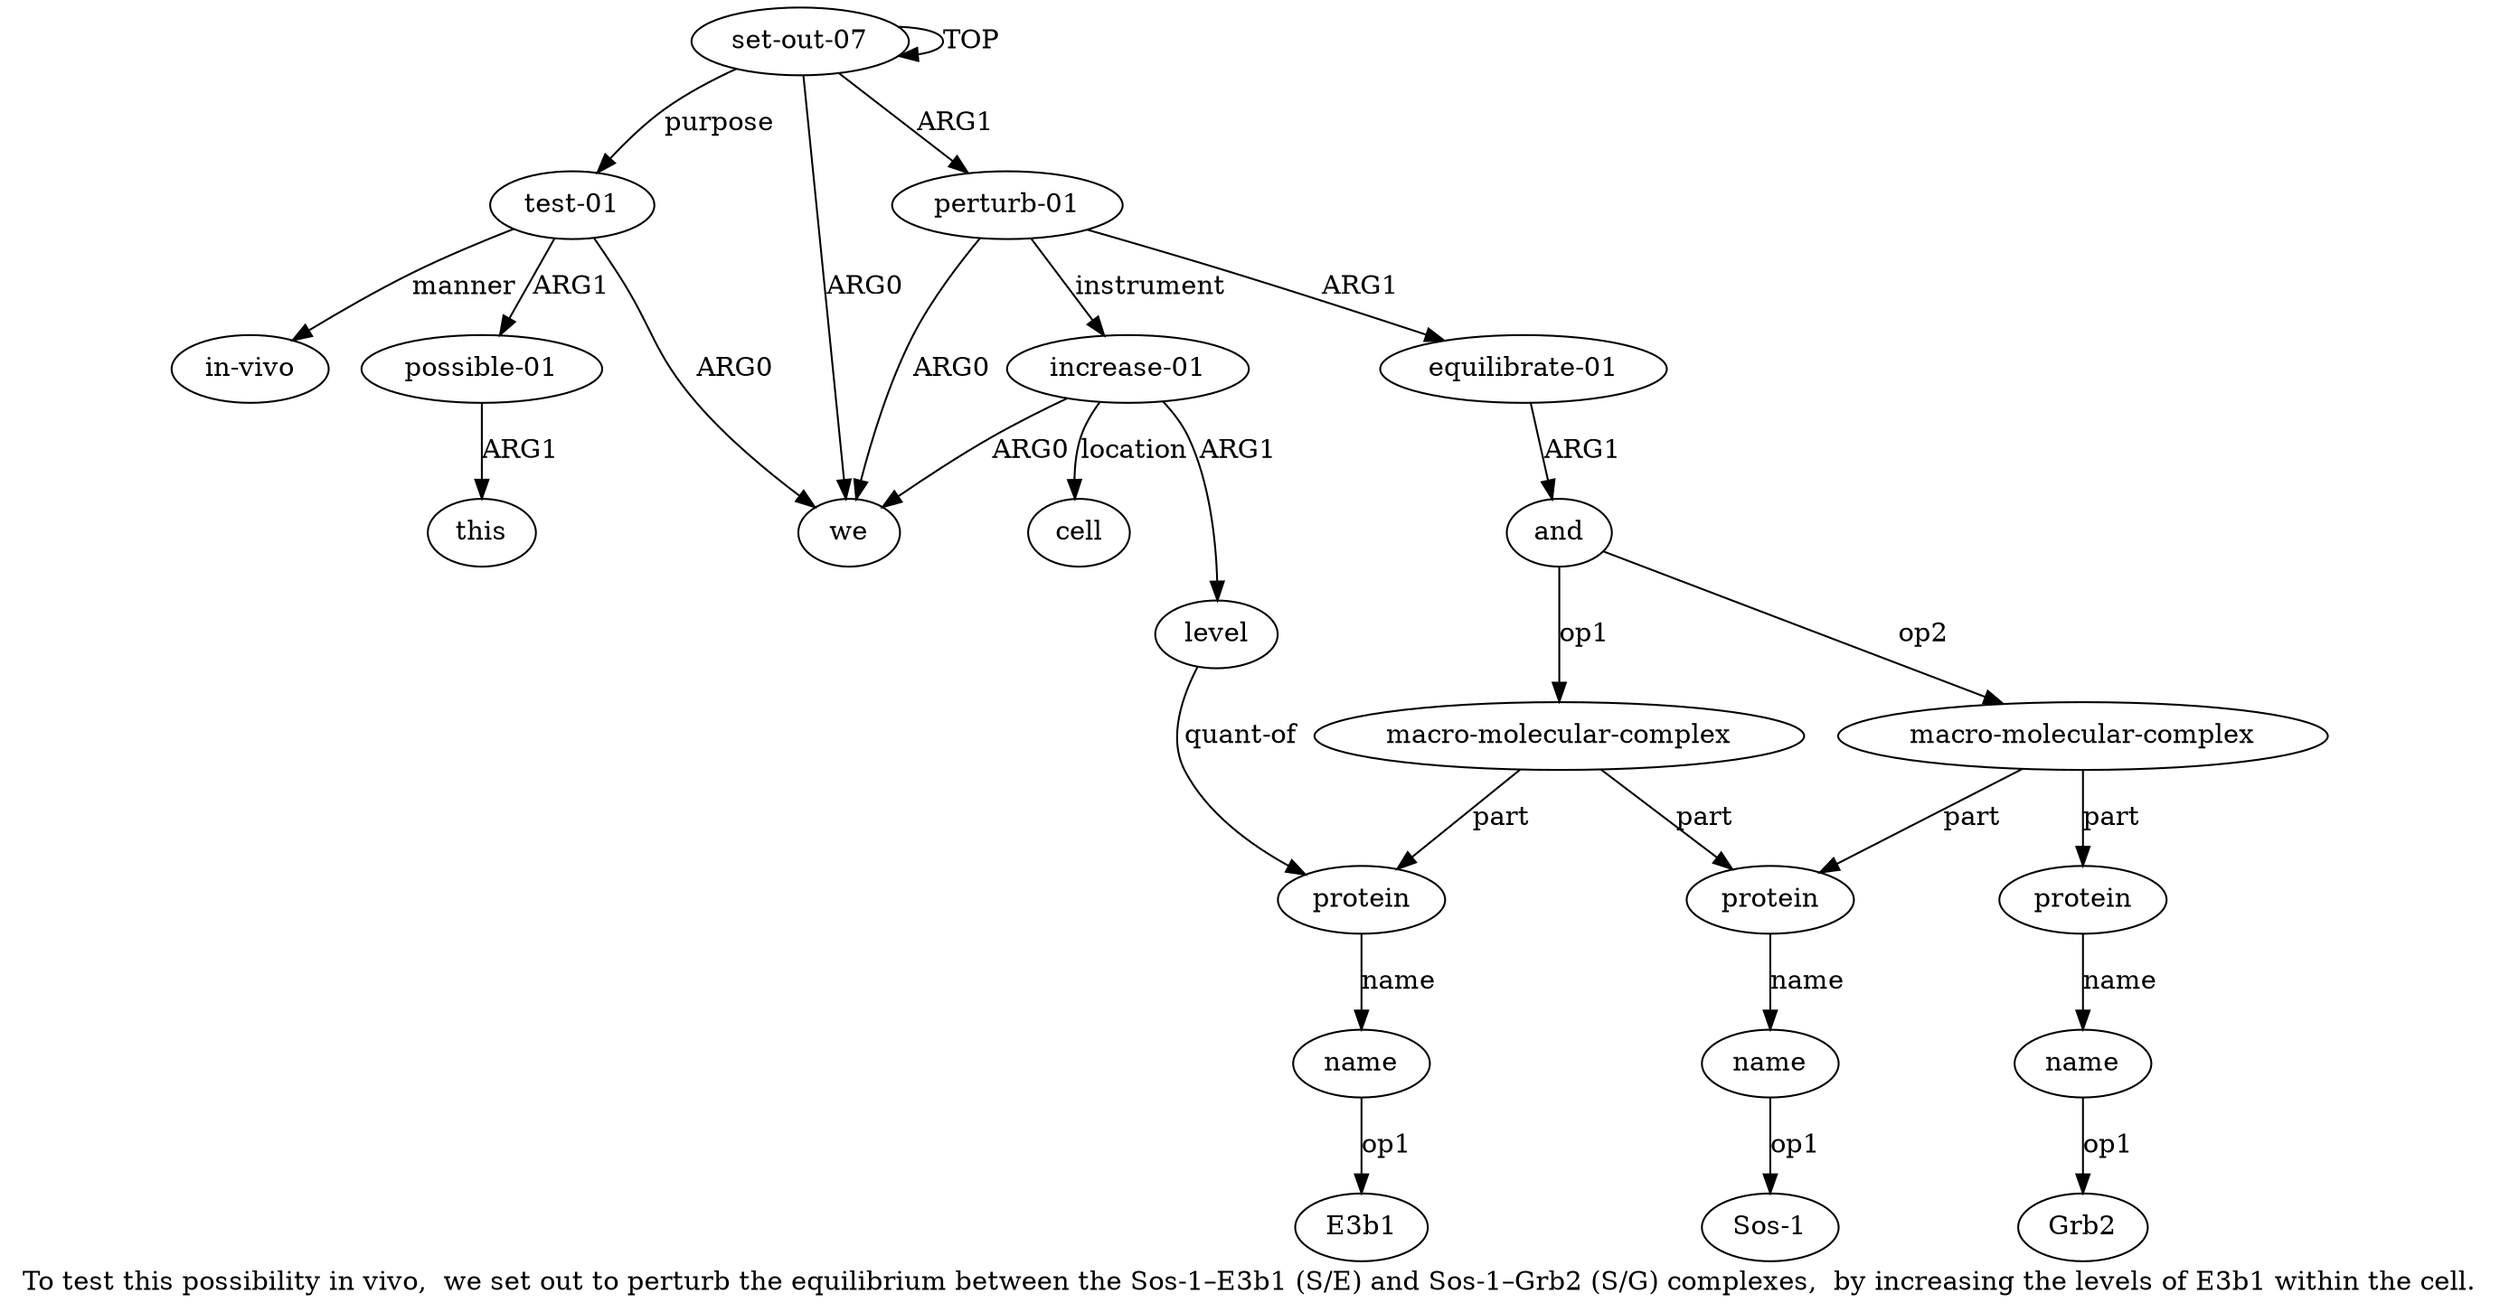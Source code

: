 digraph  {
	graph [label="To test this possibility in vivo,  we set out to perturb the equilibrium between the Sos-1–E3b1 (S/E) and Sos-1–Grb2 (S/G) complexes,  \
by increasing the levels of E3b1 within the cell."];
	node [label="\N"];
	"a12 Grb2"	 [color=black,
		gold_ind=-1,
		gold_label=Grb2,
		label=Grb2,
		test_ind=-1,
		test_label=Grb2];
	"a7 Sos-1"	 [color=black,
		gold_ind=-1,
		gold_label="Sos-1",
		label="Sos-1",
		test_ind=-1,
		test_label="Sos-1"];
	"a9 E3b1"	 [color=black,
		gold_ind=-1,
		gold_label=E3b1,
		label=E3b1,
		test_ind=-1,
		test_label=E3b1];
	a15	 [color=black,
		gold_ind=15,
		gold_label=cell,
		label=cell,
		test_ind=15,
		test_label=cell];
	a14	 [color=black,
		gold_ind=14,
		gold_label=level,
		label=level,
		test_ind=14,
		test_label=level];
	a8	 [color=black,
		gold_ind=8,
		gold_label=protein,
		label=protein,
		test_ind=8,
		test_label=protein];
	a14 -> a8 [key=0,
	color=black,
	gold_label="quant-of",
	label="quant-of",
	test_label="quant-of"];
a17 [color=black,
	gold_ind=17,
	gold_label="possible-01",
	label="possible-01",
	test_ind=17,
	test_label="possible-01"];
a18 [color=black,
	gold_ind=18,
	gold_label=this,
	label=this,
	test_ind=18,
	test_label=this];
a17 -> a18 [key=0,
color=black,
gold_label=ARG1,
label=ARG1,
test_label=ARG1];
a16 [color=black,
gold_ind=16,
gold_label="test-01",
label="test-01",
test_ind=16,
test_label="test-01"];
a16 -> a17 [key=0,
color=black,
gold_label=ARG1,
label=ARG1,
test_label=ARG1];
a19 [color=black,
gold_ind=19,
gold_label="in-vivo",
label="in-vivo",
test_ind=19,
test_label="in-vivo"];
a16 -> a19 [key=0,
color=black,
gold_label=manner,
label=manner,
test_label=manner];
a1 [color=black,
gold_ind=1,
gold_label=we,
label=we,
test_ind=1,
test_label=we];
a16 -> a1 [key=0,
color=black,
gold_label=ARG0,
label=ARG0,
test_label=ARG0];
a11 [color=black,
gold_ind=11,
gold_label=protein,
label=protein,
test_ind=11,
test_label=protein];
a12 [color=black,
gold_ind=12,
gold_label=name,
label=name,
test_ind=12,
test_label=name];
a11 -> a12 [key=0,
color=black,
gold_label=name,
label=name,
test_label=name];
a10 [color=black,
gold_ind=10,
gold_label="macro-molecular-complex",
label="macro-molecular-complex",
test_ind=10,
test_label="macro-molecular-complex"];
a10 -> a11 [key=0,
color=black,
gold_label=part,
label=part,
test_label=part];
a6 [color=black,
gold_ind=6,
gold_label=protein,
label=protein,
test_ind=6,
test_label=protein];
a10 -> a6 [key=0,
color=black,
gold_label=part,
label=part,
test_label=part];
a13 [color=black,
gold_ind=13,
gold_label="increase-01",
label="increase-01",
test_ind=13,
test_label="increase-01"];
a13 -> a15 [key=0,
color=black,
gold_label=location,
label=location,
test_label=location];
a13 -> a14 [key=0,
color=black,
gold_label=ARG1,
label=ARG1,
test_label=ARG1];
a13 -> a1 [key=0,
color=black,
gold_label=ARG0,
label=ARG0,
test_label=ARG0];
a12 -> "a12 Grb2" [key=0,
color=black,
gold_label=op1,
label=op1,
test_label=op1];
a0 [color=black,
gold_ind=0,
gold_label="set-out-07",
label="set-out-07",
test_ind=0,
test_label="set-out-07"];
a0 -> a16 [key=0,
color=black,
gold_label=purpose,
label=purpose,
test_label=purpose];
a0 -> a1 [key=0,
color=black,
gold_label=ARG0,
label=ARG0,
test_label=ARG0];
a0 -> a0 [key=0,
color=black,
gold_label=TOP,
label=TOP,
test_label=TOP];
a2 [color=black,
gold_ind=2,
gold_label="perturb-01",
label="perturb-01",
test_ind=2,
test_label="perturb-01"];
a0 -> a2 [key=0,
color=black,
gold_label=ARG1,
label=ARG1,
test_label=ARG1];
a3 [color=black,
gold_ind=3,
gold_label="equilibrate-01",
label="equilibrate-01",
test_ind=3,
test_label="equilibrate-01"];
a4 [color=black,
gold_ind=4,
gold_label=and,
label=and,
test_ind=4,
test_label=and];
a3 -> a4 [key=0,
color=black,
gold_label=ARG1,
label=ARG1,
test_label=ARG1];
a2 -> a13 [key=0,
color=black,
gold_label=instrument,
label=instrument,
test_label=instrument];
a2 -> a1 [key=0,
color=black,
gold_label=ARG0,
label=ARG0,
test_label=ARG0];
a2 -> a3 [key=0,
color=black,
gold_label=ARG1,
label=ARG1,
test_label=ARG1];
a5 [color=black,
gold_ind=5,
gold_label="macro-molecular-complex",
label="macro-molecular-complex",
test_ind=5,
test_label="macro-molecular-complex"];
a5 -> a6 [key=0,
color=black,
gold_label=part,
label=part,
test_label=part];
a5 -> a8 [key=0,
color=black,
gold_label=part,
label=part,
test_label=part];
a4 -> a10 [key=0,
color=black,
gold_label=op2,
label=op2,
test_label=op2];
a4 -> a5 [key=0,
color=black,
gold_label=op1,
label=op1,
test_label=op1];
a7 [color=black,
gold_ind=7,
gold_label=name,
label=name,
test_ind=7,
test_label=name];
a7 -> "a7 Sos-1" [key=0,
color=black,
gold_label=op1,
label=op1,
test_label=op1];
a6 -> a7 [key=0,
color=black,
gold_label=name,
label=name,
test_label=name];
a9 [color=black,
gold_ind=9,
gold_label=name,
label=name,
test_ind=9,
test_label=name];
a9 -> "a9 E3b1" [key=0,
color=black,
gold_label=op1,
label=op1,
test_label=op1];
a8 -> a9 [key=0,
color=black,
gold_label=name,
label=name,
test_label=name];
}
